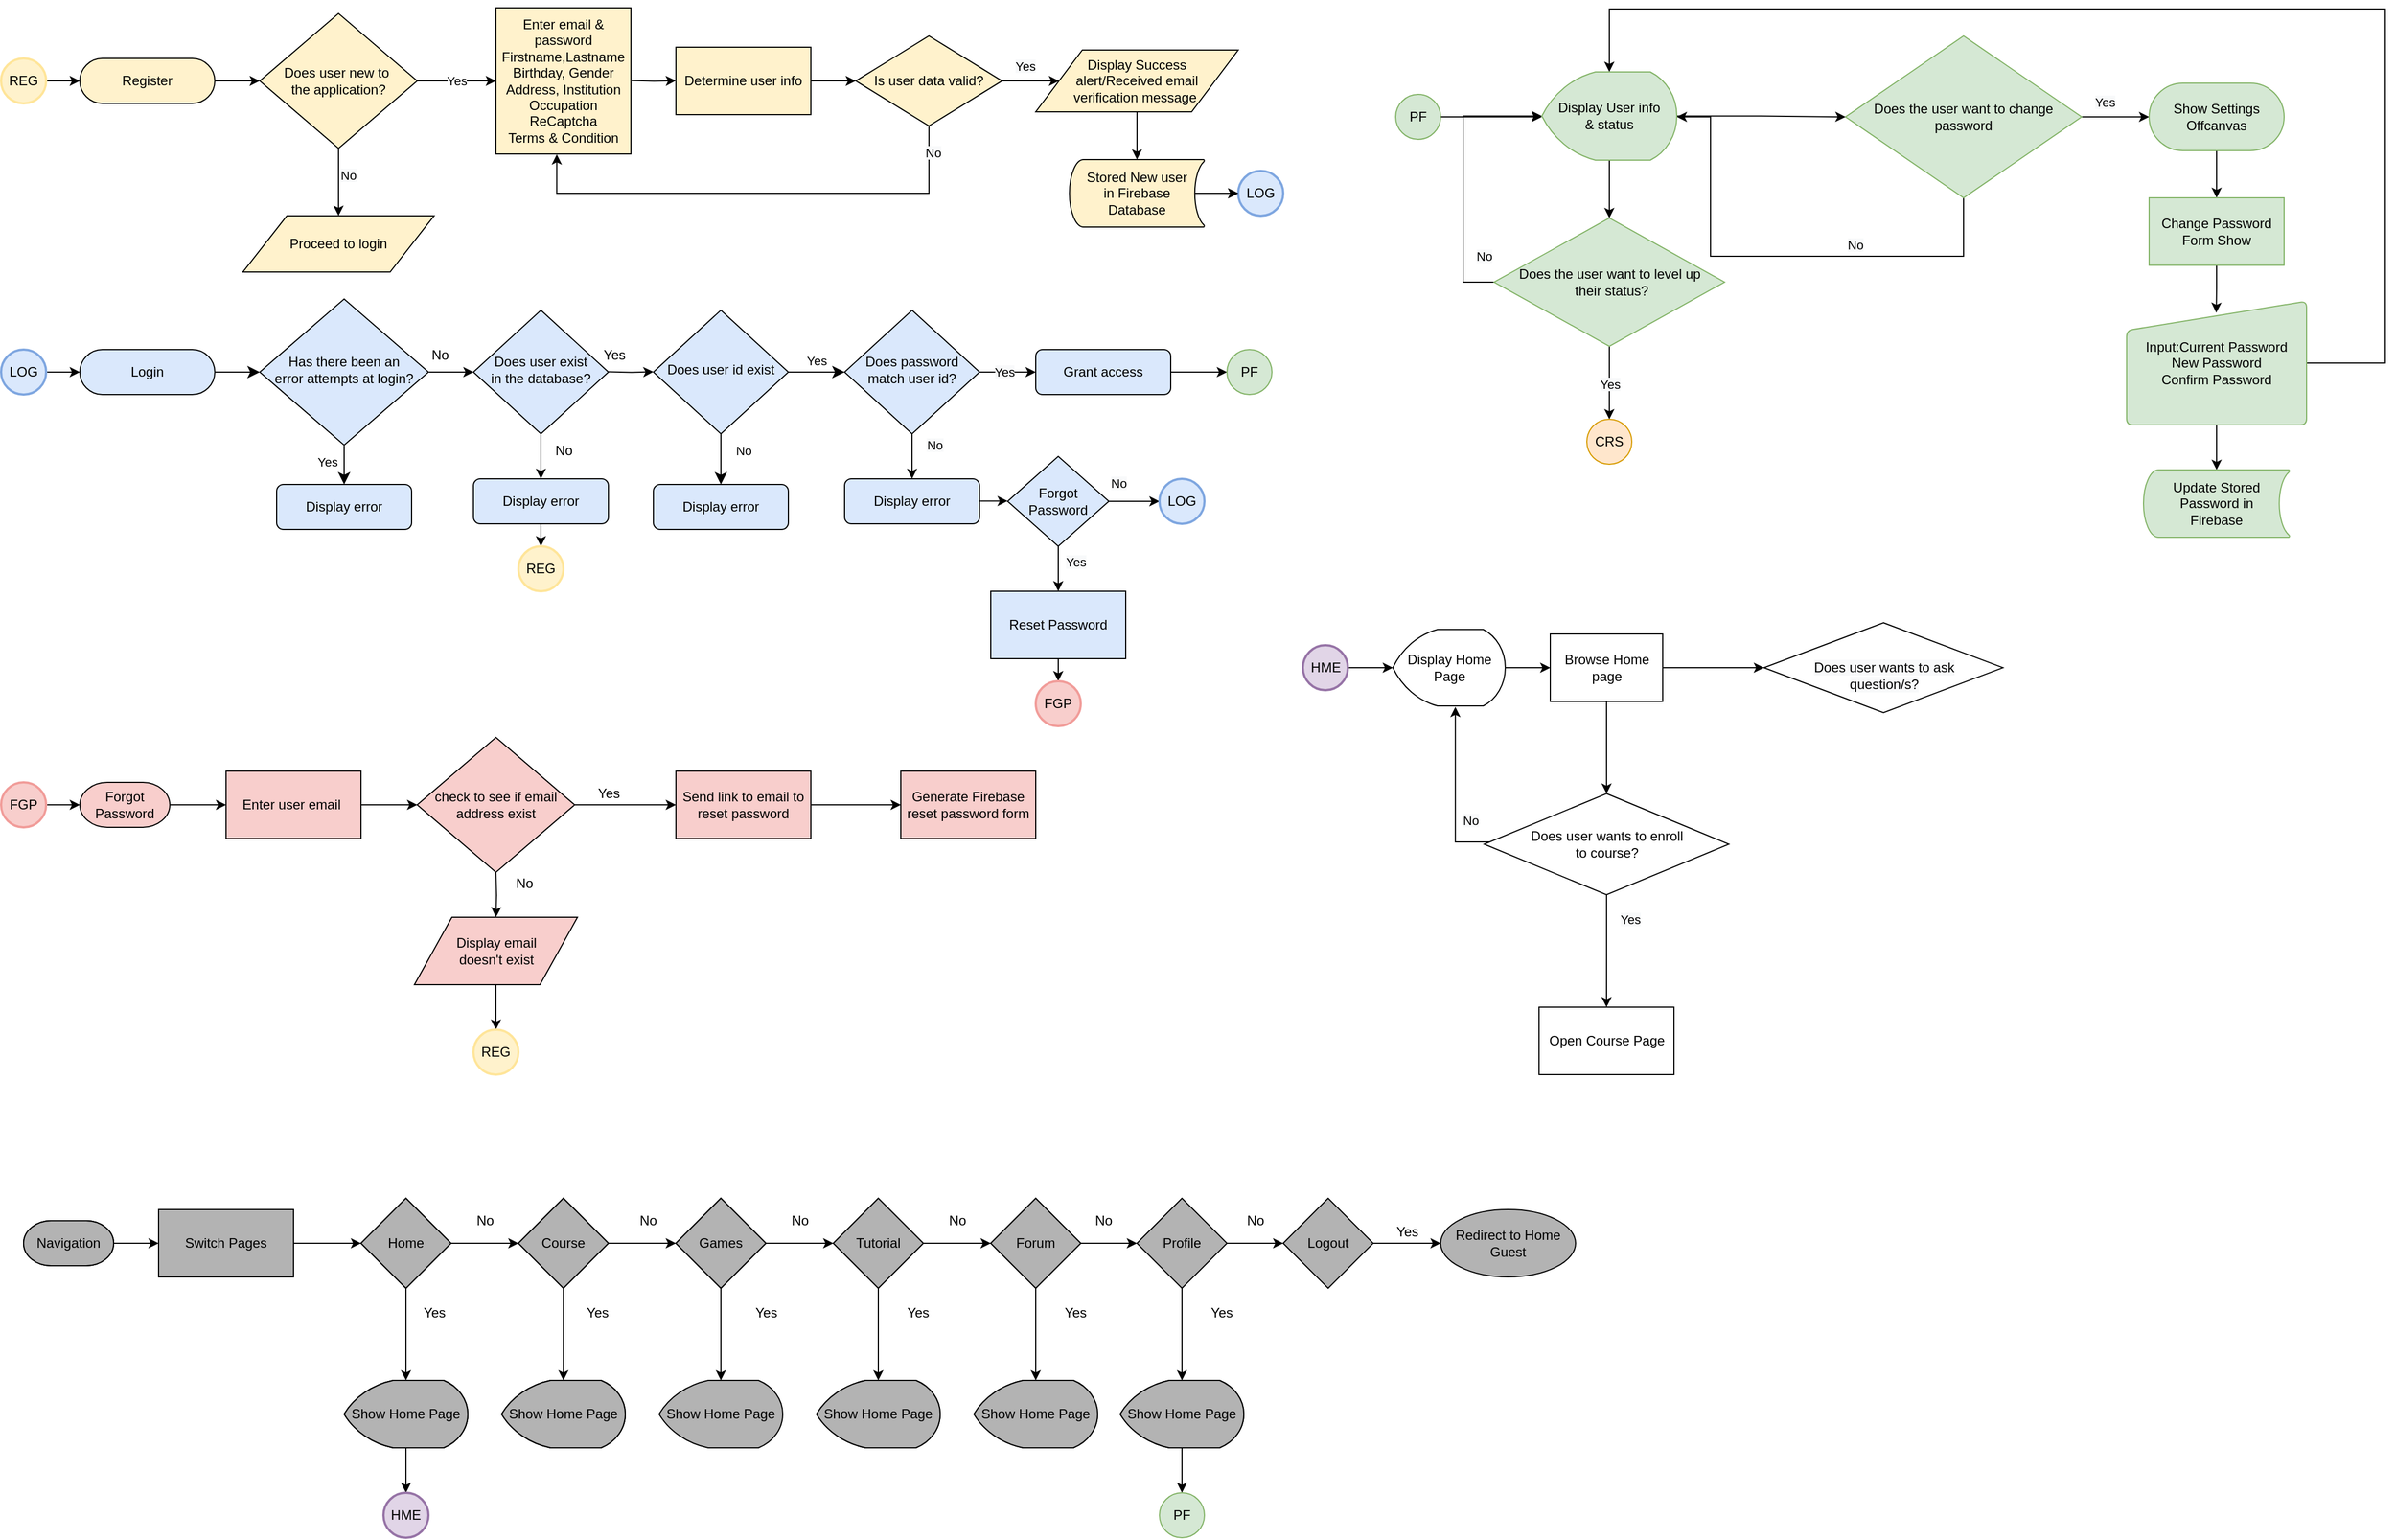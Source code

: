 <mxfile>
    <diagram id="zKTkslORkfVewyxvrEEt" name="Page-1">
        <mxGraphModel dx="2783" dy="1877" grid="1" gridSize="10" guides="1" tooltips="1" connect="1" arrows="1" fold="1" page="1" pageScale="1" pageWidth="850" pageHeight="1100" math="0" shadow="0">
            <root>
                <mxCell id="0"/>
                <mxCell id="1" parent="0"/>
                <mxCell id="2" value="" style="rounded=0;html=1;jettySize=auto;orthogonalLoop=1;fontSize=11;endArrow=classic;endFill=1;endSize=8;strokeWidth=1;shadow=0;labelBackgroundColor=none;edgeStyle=orthogonalEdgeStyle;strokeColor=#000000;" edge="1" parent="1" source="3" target="6">
                    <mxGeometry relative="1" as="geometry"/>
                </mxCell>
                <mxCell id="3" value="Login" style="rounded=1;whiteSpace=wrap;html=1;fontSize=12;glass=0;strokeWidth=1;shadow=0;arcSize=50;fillColor=#dae8fc;strokeColor=#FFFFFF;" vertex="1" parent="1">
                    <mxGeometry x="90" y="323" width="120" height="40" as="geometry"/>
                </mxCell>
                <mxCell id="4" value="Yes" style="edgeStyle=orthogonalEdgeStyle;rounded=0;html=1;jettySize=auto;orthogonalLoop=1;fontSize=11;endArrow=classic;endFill=1;endSize=8;strokeWidth=1;shadow=0;labelBackgroundColor=none;strokeColor=#000000;" edge="1" parent="1" source="6" target="7">
                    <mxGeometry x="0.111" y="-15" relative="1" as="geometry">
                        <mxPoint as="offset"/>
                    </mxGeometry>
                </mxCell>
                <mxCell id="5" style="edgeStyle=orthogonalEdgeStyle;rounded=0;orthogonalLoop=1;jettySize=auto;html=1;entryX=0;entryY=0.5;entryDx=0;entryDy=0;strokeColor=#000000;" edge="1" parent="1" source="6" target="46">
                    <mxGeometry relative="1" as="geometry"/>
                </mxCell>
                <mxCell id="6" value="Has there been an&lt;br&gt;error attempts at login?&lt;div id=&quot;SDCloudData&quot; style=&quot;display: none&quot;&gt;&lt;/div&gt;" style="rhombus;whiteSpace=wrap;html=1;shadow=0;fontFamily=Helvetica;fontSize=12;align=center;strokeWidth=1;spacing=6;spacingTop=-4;fillColor=#dae8fc;strokeColor=#FFFFFF;" vertex="1" parent="1">
                    <mxGeometry x="250" y="278" width="150" height="130" as="geometry"/>
                </mxCell>
                <mxCell id="7" value="Display error" style="rounded=1;whiteSpace=wrap;html=1;fontSize=12;glass=0;strokeWidth=1;shadow=0;fillColor=#dae8fc;strokeColor=#FFFFFF;" vertex="1" parent="1">
                    <mxGeometry x="265" y="443" width="120" height="40" as="geometry"/>
                </mxCell>
                <mxCell id="8" value="No" style="rounded=0;html=1;jettySize=auto;orthogonalLoop=1;fontSize=11;endArrow=classic;endFill=1;endSize=8;strokeWidth=1;shadow=0;labelBackgroundColor=none;edgeStyle=orthogonalEdgeStyle;strokeColor=#000000;" edge="1" parent="1" source="10" target="12">
                    <mxGeometry x="-0.333" y="20" relative="1" as="geometry">
                        <mxPoint as="offset"/>
                    </mxGeometry>
                </mxCell>
                <mxCell id="9" value="Yes" style="edgeStyle=orthogonalEdgeStyle;rounded=0;html=1;jettySize=auto;orthogonalLoop=1;fontSize=11;endArrow=classic;endFill=1;endSize=8;strokeWidth=1;shadow=0;labelBackgroundColor=none;entryX=0;entryY=0.5;entryDx=0;entryDy=0;strokeColor=#000000;" edge="1" parent="1" source="10" target="17">
                    <mxGeometry y="10" relative="1" as="geometry">
                        <mxPoint as="offset"/>
                        <mxPoint x="700" y="343" as="targetPoint"/>
                    </mxGeometry>
                </mxCell>
                <mxCell id="10" value="Does user id exist&lt;div id=&quot;SDCloudData&quot; style=&quot;display: none&quot;&gt;&lt;/div&gt;" style="rhombus;whiteSpace=wrap;html=1;shadow=0;fontFamily=Helvetica;fontSize=12;align=center;strokeWidth=1;spacing=6;spacingTop=-4;fillColor=#dae8fc;strokeColor=#000000;" vertex="1" parent="1">
                    <mxGeometry x="600" y="288" width="120" height="110" as="geometry"/>
                </mxCell>
                <mxCell id="11" style="edgeStyle=orthogonalEdgeStyle;rounded=0;orthogonalLoop=1;jettySize=auto;html=1;entryX=0.5;entryY=1;entryDx=0;entryDy=0;strokeColor=#FFFFFF;exitX=0.5;exitY=1;exitDx=0;exitDy=0;" edge="1" parent="1" source="12" target="3">
                    <mxGeometry relative="1" as="geometry">
                        <Array as="points">
                            <mxPoint x="660" y="558"/>
                            <mxPoint x="150" y="558"/>
                        </Array>
                    </mxGeometry>
                </mxCell>
                <mxCell id="12" value="Display error" style="rounded=1;whiteSpace=wrap;html=1;fontSize=12;glass=0;strokeWidth=1;shadow=0;fillColor=#dae8fc;strokeColor=#FFFFFF;" vertex="1" parent="1">
                    <mxGeometry x="600" y="443" width="120" height="40" as="geometry"/>
                </mxCell>
                <mxCell id="13" style="edgeStyle=orthogonalEdgeStyle;rounded=0;orthogonalLoop=1;jettySize=auto;html=1;entryX=0;entryY=0.5;entryDx=0;entryDy=0;strokeColor=#000000;" edge="1" parent="1" source="14" target="3">
                    <mxGeometry relative="1" as="geometry"/>
                </mxCell>
                <mxCell id="14" value="LOG" style="strokeWidth=2;html=1;shape=mxgraph.flowchart.start_2;whiteSpace=wrap;fillColor=#dae8fc;strokeColor=#FFFFFF;" vertex="1" parent="1">
                    <mxGeometry x="20" y="323" width="40" height="40" as="geometry"/>
                </mxCell>
                <mxCell id="15" value="" style="edgeStyle=orthogonalEdgeStyle;rounded=0;orthogonalLoop=1;jettySize=auto;html=1;entryX=0.5;entryY=0;entryDx=0;entryDy=0;strokeColor=#000000;" edge="1" parent="1" source="17" target="20">
                    <mxGeometry relative="1" as="geometry">
                        <mxPoint x="770" y="433" as="targetPoint"/>
                    </mxGeometry>
                </mxCell>
                <mxCell id="16" value="&#10;&#10;&lt;span style=&quot;color: rgb(0, 0, 0); font-family: helvetica; font-size: 11px; font-style: normal; font-weight: 400; letter-spacing: normal; text-align: center; text-indent: 0px; text-transform: none; word-spacing: 0px; background-color: rgb(248, 249, 250); display: inline; float: none;&quot;&gt;Yes&lt;/span&gt;&#10;&#10;" style="edgeStyle=orthogonalEdgeStyle;rounded=0;orthogonalLoop=1;jettySize=auto;html=1;entryX=0;entryY=0.5;entryDx=0;entryDy=0;strokeColor=#000000;" edge="1" parent="1" source="17" target="22">
                    <mxGeometry x="-0.143" relative="1" as="geometry">
                        <mxPoint as="offset"/>
                    </mxGeometry>
                </mxCell>
                <mxCell id="17" value="Does password match user id?&lt;div id=&quot;SDCloudData&quot; style=&quot;display: none&quot;&gt;&lt;/div&gt;&lt;div id=&quot;SDCloudData&quot; style=&quot;display: none&quot;&gt;&lt;/div&gt;" style="rhombus;whiteSpace=wrap;html=1;shadow=0;fontFamily=Helvetica;fontSize=12;align=center;strokeWidth=1;spacing=6;spacingTop=-4;fillColor=#dae8fc;strokeColor=#000000;" vertex="1" parent="1">
                    <mxGeometry x="770" y="288" width="120" height="110" as="geometry"/>
                </mxCell>
                <mxCell id="18" style="edgeStyle=orthogonalEdgeStyle;rounded=0;orthogonalLoop=1;jettySize=auto;html=1;exitX=0.5;exitY=1;exitDx=0;exitDy=0;entryX=0.5;entryY=1;entryDx=0;entryDy=0;strokeColor=#FFFFFF;" edge="1" parent="1" source="20" target="3">
                    <mxGeometry relative="1" as="geometry">
                        <Array as="points">
                            <mxPoint x="830" y="578"/>
                            <mxPoint x="150" y="578"/>
                        </Array>
                    </mxGeometry>
                </mxCell>
                <mxCell id="19" value="" style="edgeStyle=orthogonalEdgeStyle;rounded=0;orthogonalLoop=1;jettySize=auto;html=1;strokeColor=#FFFFFF;" edge="1" parent="1" source="20" target="55">
                    <mxGeometry relative="1" as="geometry"/>
                </mxCell>
                <mxCell id="20" value="Display error&lt;div id=&quot;SDCloudData&quot; style=&quot;display: none&quot;&gt;&lt;/div&gt;" style="rounded=1;whiteSpace=wrap;html=1;fontSize=12;glass=0;strokeWidth=1;shadow=0;fillColor=#dae8fc;strokeColor=#000000;" vertex="1" parent="1">
                    <mxGeometry x="770" y="438" width="120" height="40" as="geometry"/>
                </mxCell>
                <mxCell id="21" value="" style="edgeStyle=orthogonalEdgeStyle;rounded=0;orthogonalLoop=1;jettySize=auto;html=1;strokeColor=#000000;" edge="1" parent="1" source="22" target="84">
                    <mxGeometry relative="1" as="geometry"/>
                </mxCell>
                <mxCell id="22" value="Grant access&lt;div id=&quot;SDCloudData&quot; style=&quot;display: none&quot;&gt;&lt;/div&gt;&lt;div id=&quot;SDCloudData&quot; style=&quot;display: none&quot;&gt;&lt;/div&gt;" style="rounded=1;whiteSpace=wrap;html=1;fontSize=12;glass=0;strokeWidth=1;shadow=0;fillColor=#dae8fc;strokeColor=#000000;" vertex="1" parent="1">
                    <mxGeometry x="940" y="323" width="120" height="40" as="geometry"/>
                </mxCell>
                <mxCell id="23" value="&lt;span style=&quot;font-family: &amp;#34;helvetica&amp;#34; ; background-color: rgb(248 , 249 , 250)&quot;&gt;No&lt;/span&gt;" style="edgeStyle=orthogonalEdgeStyle;rounded=0;orthogonalLoop=1;jettySize=auto;html=1;entryX=0.5;entryY=0;entryDx=0;entryDy=0;exitX=0.5;exitY=0;exitDx=0;exitDy=0;strokeColor=#FFFFFF;" edge="1" parent="1">
                    <mxGeometry y="87" relative="1" as="geometry">
                        <mxPoint x="770" y="443" as="sourcePoint"/>
                        <mxPoint x="770" y="443" as="targetPoint"/>
                        <mxPoint x="80" y="-35" as="offset"/>
                    </mxGeometry>
                </mxCell>
                <mxCell id="24" style="edgeStyle=orthogonalEdgeStyle;rounded=0;orthogonalLoop=1;jettySize=auto;html=1;entryX=0;entryY=0.5;entryDx=0;entryDy=0;strokeColor=#000000;" edge="1" parent="1" source="25" target="27">
                    <mxGeometry relative="1" as="geometry"/>
                </mxCell>
                <mxCell id="25" value="REG" style="strokeWidth=2;html=1;shape=mxgraph.flowchart.start_2;whiteSpace=wrap;fillColor=#fff2cc;strokeColor=#FFE599;" vertex="1" parent="1">
                    <mxGeometry x="20" y="64" width="40" height="40" as="geometry"/>
                </mxCell>
                <mxCell id="26" value="" style="edgeStyle=orthogonalEdgeStyle;rounded=0;orthogonalLoop=1;jettySize=auto;html=1;strokeColor=#000000;" edge="1" parent="1" source="27" target="30">
                    <mxGeometry relative="1" as="geometry"/>
                </mxCell>
                <mxCell id="27" value="Register" style="rounded=1;whiteSpace=wrap;html=1;fontSize=12;glass=0;strokeWidth=1;shadow=0;arcSize=50;fillColor=#fff2cc;strokeColor=#000000;" vertex="1" parent="1">
                    <mxGeometry x="90" y="64" width="120" height="40" as="geometry"/>
                </mxCell>
                <mxCell id="28" style="edgeStyle=orthogonalEdgeStyle;rounded=0;orthogonalLoop=1;jettySize=auto;html=1;exitX=0.5;exitY=1;exitDx=0;exitDy=0;strokeColor=#000000;" edge="1" parent="1" source="30" target="31">
                    <mxGeometry relative="1" as="geometry">
                        <Array as="points">
                            <mxPoint x="320" y="174"/>
                            <mxPoint x="320" y="174"/>
                        </Array>
                    </mxGeometry>
                </mxCell>
                <mxCell id="29" value="Yes" style="edgeStyle=orthogonalEdgeStyle;rounded=0;orthogonalLoop=1;jettySize=auto;html=1;strokeColor=#000000;" edge="1" parent="1" source="30" target="34">
                    <mxGeometry relative="1" as="geometry"/>
                </mxCell>
                <mxCell id="30" value="Does user new to&amp;nbsp;&lt;br&gt;the application?" style="rhombus;whiteSpace=wrap;html=1;rounded=1;shadow=0;strokeWidth=1;glass=0;arcSize=0;fillColor=#fff2cc;strokeColor=#000000;" vertex="1" parent="1">
                    <mxGeometry x="250" y="24" width="140" height="120" as="geometry"/>
                </mxCell>
                <mxCell id="31" value="Proceed to login" style="shape=parallelogram;html=1;strokeWidth=1;perimeter=parallelogramPerimeter;whiteSpace=wrap;rounded=1;arcSize=0;size=0.23;fillColor=#fff2cc;strokeColor=#000000;" vertex="1" parent="1">
                    <mxGeometry x="235" y="204" width="170" height="50" as="geometry"/>
                </mxCell>
                <mxCell id="32" value="&lt;span style=&quot;color: rgb(0, 0, 0); font-family: helvetica; font-size: 11px; font-style: normal; font-weight: 400; letter-spacing: normal; text-align: center; text-indent: 0px; text-transform: none; word-spacing: 0px; background-color: rgb(248, 249, 250); display: inline; float: none;&quot;&gt;No&lt;/span&gt;" style="text;whiteSpace=wrap;html=1;strokeColor=none;" vertex="1" parent="1">
                    <mxGeometry x="320" y="154" width="40" height="30" as="geometry"/>
                </mxCell>
                <mxCell id="33" value="" style="edgeStyle=orthogonalEdgeStyle;rounded=0;orthogonalLoop=1;jettySize=auto;html=1;strokeColor=#FFFFFF;" edge="1" parent="1" source="34" target="36">
                    <mxGeometry relative="1" as="geometry"/>
                </mxCell>
                <mxCell id="34" value="Enter email &amp;amp; password&lt;br&gt;Firstname,Lastname&lt;br&gt;Birthday, Gender&lt;br&gt;Address, Institution&lt;br&gt;Occupation&lt;br&gt;ReCaptcha&lt;br&gt;Terms &amp;amp; Condition" style="whiteSpace=wrap;html=1;rounded=1;shadow=0;strokeWidth=1;glass=0;arcSize=0;fillColor=#fff2cc;strokeColor=#000000;" vertex="1" parent="1">
                    <mxGeometry x="460" y="19" width="120" height="130" as="geometry"/>
                </mxCell>
                <mxCell id="35" value="" style="edgeStyle=orthogonalEdgeStyle;rounded=0;orthogonalLoop=1;jettySize=auto;html=1;strokeColor=#000000;" edge="1" parent="1" source="36" target="39">
                    <mxGeometry relative="1" as="geometry"/>
                </mxCell>
                <mxCell id="36" value="Determine user info" style="whiteSpace=wrap;html=1;rounded=1;shadow=0;strokeWidth=1;glass=0;arcSize=0;fillColor=#fff2cc;strokeColor=#000000;" vertex="1" parent="1">
                    <mxGeometry x="620" y="54" width="120" height="60" as="geometry"/>
                </mxCell>
                <mxCell id="37" style="edgeStyle=orthogonalEdgeStyle;rounded=0;orthogonalLoop=1;jettySize=auto;html=1;exitX=1;exitY=0.5;exitDx=0;exitDy=0;entryX=0;entryY=0.5;entryDx=0;entryDy=0;strokeColor=#000000;" edge="1" parent="1" source="39" target="41">
                    <mxGeometry relative="1" as="geometry"/>
                </mxCell>
                <mxCell id="38" style="edgeStyle=orthogonalEdgeStyle;rounded=0;orthogonalLoop=1;jettySize=auto;html=1;entryX=0.451;entryY=1.003;entryDx=0;entryDy=0;entryPerimeter=0;strokeColor=#000000;" edge="1" parent="1" source="39" target="34">
                    <mxGeometry relative="1" as="geometry">
                        <Array as="points">
                            <mxPoint x="845" y="184"/>
                            <mxPoint x="514" y="184"/>
                        </Array>
                    </mxGeometry>
                </mxCell>
                <mxCell id="39" value="Is user data valid?" style="rhombus;whiteSpace=wrap;html=1;rounded=1;shadow=0;strokeWidth=1;glass=0;arcSize=0;fillColor=#fff2cc;strokeColor=#000000;" vertex="1" parent="1">
                    <mxGeometry x="780" y="44" width="130" height="80" as="geometry"/>
                </mxCell>
                <mxCell id="40" style="edgeStyle=orthogonalEdgeStyle;rounded=0;orthogonalLoop=1;jettySize=auto;html=1;entryX=0.5;entryY=0;entryDx=0;entryDy=0;entryPerimeter=0;endArrow=classic;endFill=1;strokeColor=#000000;" edge="1" parent="1" source="41" target="121">
                    <mxGeometry relative="1" as="geometry"/>
                </mxCell>
                <mxCell id="41" value="Display Success&lt;br&gt;alert/Received email&lt;br&gt;verification message&amp;nbsp;" style="shape=parallelogram;html=1;strokeWidth=1;perimeter=parallelogramPerimeter;whiteSpace=wrap;rounded=1;arcSize=0;size=0.23;fillColor=#fff2cc;strokeColor=#000000;" vertex="1" parent="1">
                    <mxGeometry x="940" y="56.5" width="180" height="55" as="geometry"/>
                </mxCell>
                <mxCell id="42" value="&lt;span style=&quot;color: rgb(0 , 0 , 0) ; font-family: &amp;#34;helvetica&amp;#34; ; font-size: 11px ; font-style: normal ; font-weight: 400 ; letter-spacing: normal ; text-align: center ; text-indent: 0px ; text-transform: none ; word-spacing: 0px ; background-color: rgb(248 , 249 , 250) ; display: inline ; float: none&quot;&gt;Yes&lt;/span&gt;" style="text;whiteSpace=wrap;html=1;strokeColor=none;" vertex="1" parent="1">
                    <mxGeometry x="920" y="56.5" width="40" height="30" as="geometry"/>
                </mxCell>
                <mxCell id="43" value="&lt;span style=&quot;color: rgb(0, 0, 0); font-family: helvetica; font-size: 11px; font-style: normal; font-weight: 400; letter-spacing: normal; text-align: center; text-indent: 0px; text-transform: none; word-spacing: 0px; background-color: rgb(248, 249, 250); display: inline; float: none;&quot;&gt;No&lt;/span&gt;" style="text;whiteSpace=wrap;html=1;strokeColor=none;" vertex="1" parent="1">
                    <mxGeometry x="840" y="134" width="40" height="30" as="geometry"/>
                </mxCell>
                <mxCell id="44" style="edgeStyle=orthogonalEdgeStyle;rounded=0;orthogonalLoop=1;jettySize=auto;html=1;entryX=0;entryY=0.5;entryDx=0;entryDy=0;strokeColor=#FFFFFF;" edge="1" parent="1" source="46" target="10">
                    <mxGeometry relative="1" as="geometry"/>
                </mxCell>
                <mxCell id="45" style="edgeStyle=orthogonalEdgeStyle;rounded=0;orthogonalLoop=1;jettySize=auto;html=1;exitX=0.5;exitY=1;exitDx=0;exitDy=0;entryX=0.5;entryY=0;entryDx=0;entryDy=0;strokeColor=#000000;" edge="1" parent="1" source="46" target="50">
                    <mxGeometry relative="1" as="geometry"/>
                </mxCell>
                <mxCell id="46" value="Does user exist&lt;br&gt;in the database?&lt;br&gt;&lt;div id=&quot;SDCloudData&quot; style=&quot;display: none&quot;&gt;&lt;/div&gt;" style="rhombus;whiteSpace=wrap;html=1;shadow=0;fontFamily=Helvetica;fontSize=12;align=center;strokeWidth=1;spacing=6;spacingTop=-4;fillColor=#dae8fc;strokeColor=#FFFFFF;" vertex="1" parent="1">
                    <mxGeometry x="440" y="288" width="120" height="110" as="geometry"/>
                </mxCell>
                <mxCell id="47" value="No" style="text;html=1;align=center;verticalAlign=middle;resizable=0;points=[];autosize=1;strokeColor=#FFFFFF;fillColor=none;" vertex="1" parent="1">
                    <mxGeometry x="395" y="318" width="30" height="20" as="geometry"/>
                </mxCell>
                <mxCell id="48" value="Yes" style="text;html=1;align=center;verticalAlign=middle;resizable=0;points=[];autosize=1;strokeColor=none;fillColor=none;" vertex="1" parent="1">
                    <mxGeometry x="545" y="318" width="40" height="20" as="geometry"/>
                </mxCell>
                <mxCell id="49" style="edgeStyle=orthogonalEdgeStyle;rounded=0;orthogonalLoop=1;jettySize=auto;html=1;exitX=0.5;exitY=1;exitDx=0;exitDy=0;entryX=0.5;entryY=0;entryDx=0;entryDy=0;entryPerimeter=0;strokeColor=#000000;" edge="1" parent="1" source="50" target="52">
                    <mxGeometry relative="1" as="geometry"/>
                </mxCell>
                <mxCell id="50" value="Display error" style="rounded=1;whiteSpace=wrap;html=1;fontSize=12;glass=0;strokeWidth=1;shadow=0;fillColor=#dae8fc;strokeColor=#FFFFFF;" vertex="1" parent="1">
                    <mxGeometry x="440" y="438" width="120" height="40" as="geometry"/>
                </mxCell>
                <mxCell id="51" value="No" style="text;html=1;align=center;verticalAlign=middle;resizable=0;points=[];autosize=1;strokeColor=none;fillColor=none;" vertex="1" parent="1">
                    <mxGeometry x="505" y="403" width="30" height="20" as="geometry"/>
                </mxCell>
                <mxCell id="52" value="REG" style="strokeWidth=2;html=1;shape=mxgraph.flowchart.start_2;whiteSpace=wrap;fillColor=#fff2cc;strokeColor=#FFFFFF;" vertex="1" parent="1">
                    <mxGeometry x="480" y="498" width="40" height="40" as="geometry"/>
                </mxCell>
                <mxCell id="53" value="" style="edgeStyle=orthogonalEdgeStyle;rounded=0;orthogonalLoop=1;jettySize=auto;html=1;strokeColor=#000000;" edge="1" parent="1" source="55" target="57">
                    <mxGeometry relative="1" as="geometry"/>
                </mxCell>
                <mxCell id="54" style="edgeStyle=orthogonalEdgeStyle;rounded=0;orthogonalLoop=1;jettySize=auto;html=1;exitX=1;exitY=0.5;exitDx=0;exitDy=0;entryX=0;entryY=0.5;entryDx=0;entryDy=0;entryPerimeter=0;strokeColor=#000000;" edge="1" parent="1" source="55" target="60">
                    <mxGeometry relative="1" as="geometry"/>
                </mxCell>
                <mxCell id="55" value="Forgot Password" style="rhombus;whiteSpace=wrap;html=1;rounded=1;shadow=0;strokeWidth=1;glass=0;arcSize=0;fillColor=#dae8fc;strokeColor=#000000;" vertex="1" parent="1">
                    <mxGeometry x="915" y="418" width="90" height="80" as="geometry"/>
                </mxCell>
                <mxCell id="56" style="edgeStyle=orthogonalEdgeStyle;rounded=0;orthogonalLoop=1;jettySize=auto;html=1;exitX=0.5;exitY=1;exitDx=0;exitDy=0;entryX=0.5;entryY=0;entryDx=0;entryDy=0;entryPerimeter=0;strokeColor=#000000;" edge="1" parent="1" source="57" target="62">
                    <mxGeometry relative="1" as="geometry"/>
                </mxCell>
                <mxCell id="57" value="Reset Password" style="whiteSpace=wrap;html=1;rounded=1;shadow=0;strokeWidth=1;glass=0;arcSize=0;fillColor=#dae8fc;strokeColor=#000000;" vertex="1" parent="1">
                    <mxGeometry x="900" y="538" width="120" height="60" as="geometry"/>
                </mxCell>
                <mxCell id="58" value="&lt;span style=&quot;color: rgb(0 , 0 , 0) ; font-family: &amp;#34;helvetica&amp;#34; ; font-size: 11px ; font-style: normal ; font-weight: 400 ; letter-spacing: normal ; text-align: center ; text-indent: 0px ; text-transform: none ; word-spacing: 0px ; background-color: rgb(248 , 249 , 250) ; display: inline ; float: none&quot;&gt;Yes&lt;/span&gt;" style="text;whiteSpace=wrap;html=1;strokeColor=#FFFFFF;" vertex="1" parent="1">
                    <mxGeometry x="965" y="498" width="40" height="30" as="geometry"/>
                </mxCell>
                <mxCell id="59" value="LOG" style="strokeWidth=2;html=1;shape=mxgraph.flowchart.start_2;whiteSpace=wrap;fillColor=#dae8fc;strokeColor=#7EA6E0;" vertex="1" parent="1">
                    <mxGeometry x="1120" y="164" width="40" height="40" as="geometry"/>
                </mxCell>
                <mxCell id="60" value="LOG" style="strokeWidth=2;html=1;shape=mxgraph.flowchart.start_2;whiteSpace=wrap;fillColor=#dae8fc;strokeColor=#7EA6E0;" vertex="1" parent="1">
                    <mxGeometry x="1050" y="438" width="40" height="40" as="geometry"/>
                </mxCell>
                <mxCell id="61" value="&lt;span style=&quot;color: rgb(0 , 0 , 0) ; font-family: &amp;#34;helvetica&amp;#34; ; font-size: 11px ; font-style: normal ; font-weight: 400 ; letter-spacing: normal ; text-align: center ; text-indent: 0px ; text-transform: none ; word-spacing: 0px ; background-color: rgb(248 , 249 , 250) ; display: inline ; float: none&quot;&gt;No&lt;/span&gt;" style="text;whiteSpace=wrap;html=1;strokeColor=#FFFFFF;" vertex="1" parent="1">
                    <mxGeometry x="1005" y="428" width="40" height="20" as="geometry"/>
                </mxCell>
                <mxCell id="62" value="FGP" style="strokeWidth=2;html=1;shape=mxgraph.flowchart.start_2;whiteSpace=wrap;fillColor=#f8cecc;strokeColor=#F19C99;" vertex="1" parent="1">
                    <mxGeometry x="940" y="618" width="40" height="40" as="geometry"/>
                </mxCell>
                <mxCell id="63" style="edgeStyle=orthogonalEdgeStyle;rounded=0;orthogonalLoop=1;jettySize=auto;html=1;strokeColor=#000000;" edge="1" parent="1" source="64" target="66">
                    <mxGeometry relative="1" as="geometry"/>
                </mxCell>
                <mxCell id="64" value="FGP" style="strokeWidth=2;html=1;shape=mxgraph.flowchart.start_2;whiteSpace=wrap;fillColor=#f8cecc;strokeColor=#FFFFFF;" vertex="1" parent="1">
                    <mxGeometry x="20" y="708" width="40" height="40" as="geometry"/>
                </mxCell>
                <mxCell id="65" value="" style="edgeStyle=orthogonalEdgeStyle;rounded=0;orthogonalLoop=1;jettySize=auto;html=1;strokeColor=#000000;fillColor=#f8cecc;" edge="1" parent="1" source="66" target="68">
                    <mxGeometry relative="1" as="geometry"/>
                </mxCell>
                <mxCell id="66" value="Forgot Password" style="strokeWidth=1;html=1;shape=mxgraph.flowchart.terminator;whiteSpace=wrap;fillColor=#f8cecc;strokeColor=#FFFFFF;" vertex="1" parent="1">
                    <mxGeometry x="90" y="708" width="80" height="40" as="geometry"/>
                </mxCell>
                <mxCell id="67" value="" style="edgeStyle=orthogonalEdgeStyle;rounded=0;orthogonalLoop=1;jettySize=auto;html=1;strokeColor=#000000;entryX=0;entryY=0.5;entryDx=0;entryDy=0;fillColor=#f8cecc;" edge="1" parent="1" source="68" target="71">
                    <mxGeometry relative="1" as="geometry">
                        <mxPoint x="420" y="728" as="targetPoint"/>
                    </mxGeometry>
                </mxCell>
                <mxCell id="68" value="Enter user email&amp;nbsp;" style="whiteSpace=wrap;html=1;strokeWidth=1;fillColor=#f8cecc;strokeColor=#FFFFFF;" vertex="1" parent="1">
                    <mxGeometry x="220" y="698" width="120" height="60" as="geometry"/>
                </mxCell>
                <mxCell id="69" value="" style="edgeStyle=orthogonalEdgeStyle;rounded=0;orthogonalLoop=1;jettySize=auto;html=1;strokeColor=#000000;entryX=0;entryY=0.5;entryDx=0;entryDy=0;fillColor=#f8cecc;" edge="1" parent="1" source="71" target="73">
                    <mxGeometry relative="1" as="geometry"/>
                </mxCell>
                <mxCell id="70" style="edgeStyle=orthogonalEdgeStyle;rounded=0;orthogonalLoop=1;jettySize=auto;html=1;strokeColor=#FFFFFF;fillColor=#f8cecc;" edge="1" parent="1" source="71" target="77">
                    <mxGeometry relative="1" as="geometry"/>
                </mxCell>
                <mxCell id="71" value="&lt;span&gt;check to see if email address exist&lt;/span&gt;" style="rhombus;whiteSpace=wrap;html=1;strokeWidth=1;fillColor=#f8cecc;strokeColor=#000000;" vertex="1" parent="1">
                    <mxGeometry x="390" y="668" width="140" height="120" as="geometry"/>
                </mxCell>
                <mxCell id="72" value="" style="edgeStyle=orthogonalEdgeStyle;rounded=0;orthogonalLoop=1;jettySize=auto;html=1;strokeColor=#000000;fillColor=#f8cecc;" edge="1" parent="1" source="73" target="74">
                    <mxGeometry relative="1" as="geometry"/>
                </mxCell>
                <mxCell id="73" value="Send link to email to reset password" style="whiteSpace=wrap;html=1;strokeWidth=1;fillColor=#f8cecc;strokeColor=#000000;" vertex="1" parent="1">
                    <mxGeometry x="620" y="698" width="120" height="60" as="geometry"/>
                </mxCell>
                <mxCell id="74" value="Generate Firebase reset password form" style="whiteSpace=wrap;html=1;strokeWidth=1;fillColor=#f8cecc;strokeColor=#000000;" vertex="1" parent="1">
                    <mxGeometry x="820" y="698" width="120" height="60" as="geometry"/>
                </mxCell>
                <mxCell id="75" value="Yes" style="text;html=1;align=center;verticalAlign=middle;resizable=0;points=[];autosize=1;strokeColor=none;fillColor=none;" vertex="1" parent="1">
                    <mxGeometry x="540" y="708" width="40" height="20" as="geometry"/>
                </mxCell>
                <mxCell id="76" style="edgeStyle=orthogonalEdgeStyle;rounded=0;orthogonalLoop=1;jettySize=auto;html=1;entryX=0.5;entryY=0;entryDx=0;entryDy=0;entryPerimeter=0;strokeColor=#000000;" edge="1" parent="1" source="77" target="81">
                    <mxGeometry relative="1" as="geometry"/>
                </mxCell>
                <mxCell id="77" value="Display email &lt;br&gt;doesn't exist" style="shape=parallelogram;html=1;strokeWidth=1;perimeter=parallelogramPerimeter;whiteSpace=wrap;rounded=1;arcSize=0;size=0.23;fillColor=#f8cecc;strokeColor=#FFFFFF;" vertex="1" parent="1">
                    <mxGeometry x="387.5" y="828" width="145" height="60" as="geometry"/>
                </mxCell>
                <mxCell id="78" value="No" style="text;html=1;align=center;verticalAlign=middle;resizable=0;points=[];autosize=1;strokeColor=#FFFFFF;fillColor=none;" vertex="1" parent="1">
                    <mxGeometry x="470" y="788" width="30" height="20" as="geometry"/>
                </mxCell>
                <mxCell id="79" style="edgeStyle=orthogonalEdgeStyle;rounded=0;orthogonalLoop=1;jettySize=auto;html=1;entryX=0;entryY=0.5;entryDx=0;entryDy=0;strokeColor=#000000;" edge="1" parent="1">
                    <mxGeometry relative="1" as="geometry">
                        <mxPoint x="560" y="342.76" as="sourcePoint"/>
                        <mxPoint x="600" y="342.76" as="targetPoint"/>
                    </mxGeometry>
                </mxCell>
                <mxCell id="80" value="" style="edgeStyle=orthogonalEdgeStyle;rounded=0;orthogonalLoop=1;jettySize=auto;html=1;strokeColor=#000000;" edge="1" parent="1">
                    <mxGeometry relative="1" as="geometry">
                        <mxPoint x="890" y="457.72" as="sourcePoint"/>
                        <mxPoint x="915" y="457.72" as="targetPoint"/>
                    </mxGeometry>
                </mxCell>
                <mxCell id="81" value="REG" style="strokeWidth=2;html=1;shape=mxgraph.flowchart.start_2;whiteSpace=wrap;fillColor=#fff2cc;strokeColor=#FFE599;" vertex="1" parent="1">
                    <mxGeometry x="440" y="928" width="40" height="40" as="geometry"/>
                </mxCell>
                <mxCell id="82" value="" style="edgeStyle=orthogonalEdgeStyle;rounded=0;orthogonalLoop=1;jettySize=auto;html=1;strokeColor=#FFFFFF;" edge="1" parent="1">
                    <mxGeometry relative="1" as="geometry">
                        <mxPoint x="580" y="83.8" as="sourcePoint"/>
                        <mxPoint x="620" y="83.8" as="targetPoint"/>
                    </mxGeometry>
                </mxCell>
                <mxCell id="83" value="" style="edgeStyle=orthogonalEdgeStyle;rounded=0;orthogonalLoop=1;jettySize=auto;html=1;strokeColor=#000000;" edge="1" parent="1">
                    <mxGeometry relative="1" as="geometry">
                        <mxPoint x="580" y="83.8" as="sourcePoint"/>
                        <mxPoint x="620" y="83.8" as="targetPoint"/>
                    </mxGeometry>
                </mxCell>
                <mxCell id="84" value="PF" style="ellipse;whiteSpace=wrap;html=1;rounded=1;shadow=0;strokeColor=#82b366;strokeWidth=1;fillColor=#d5e8d4;glass=0;" vertex="1" parent="1">
                    <mxGeometry x="1110" y="323" width="40" height="40" as="geometry"/>
                </mxCell>
                <mxCell id="85" style="edgeStyle=orthogonalEdgeStyle;rounded=0;orthogonalLoop=1;jettySize=auto;html=1;strokeColor=#000000;fillColor=#f8cecc;" edge="1" parent="1">
                    <mxGeometry relative="1" as="geometry">
                        <mxPoint x="460" y="788" as="sourcePoint"/>
                        <mxPoint x="460" y="828" as="targetPoint"/>
                    </mxGeometry>
                </mxCell>
                <mxCell id="86" value="LOG" style="strokeWidth=2;html=1;shape=mxgraph.flowchart.start_2;whiteSpace=wrap;fillColor=#dae8fc;strokeColor=#7EA6E0;" vertex="1" parent="1">
                    <mxGeometry x="20" y="323" width="40" height="40" as="geometry"/>
                </mxCell>
                <mxCell id="87" value="Login" style="rounded=1;whiteSpace=wrap;html=1;fontSize=12;glass=0;strokeWidth=1;shadow=0;arcSize=50;fillColor=#dae8fc;strokeColor=#000000;" vertex="1" parent="1">
                    <mxGeometry x="90" y="323" width="120" height="40" as="geometry"/>
                </mxCell>
                <mxCell id="88" value="Has there been an&lt;br&gt;error attempts at login?&lt;div id=&quot;SDCloudData&quot; style=&quot;display: none&quot;&gt;&lt;/div&gt;" style="rhombus;whiteSpace=wrap;html=1;shadow=0;fontFamily=Helvetica;fontSize=12;align=center;strokeWidth=1;spacing=6;spacingTop=-4;fillColor=#dae8fc;strokeColor=#000000;" vertex="1" parent="1">
                    <mxGeometry x="250" y="278" width="150" height="130" as="geometry"/>
                </mxCell>
                <mxCell id="89" value="Display error" style="rounded=1;whiteSpace=wrap;html=1;fontSize=12;glass=0;strokeWidth=1;shadow=0;fillColor=#dae8fc;strokeColor=#000000;" vertex="1" parent="1">
                    <mxGeometry x="265" y="443" width="120" height="40" as="geometry"/>
                </mxCell>
                <mxCell id="90" value="Does user exist&lt;br&gt;in the database?&lt;br&gt;&lt;div id=&quot;SDCloudData&quot; style=&quot;display: none&quot;&gt;&lt;/div&gt;" style="rhombus;whiteSpace=wrap;html=1;shadow=0;fontFamily=Helvetica;fontSize=12;align=center;strokeWidth=1;spacing=6;spacingTop=-4;fillColor=#dae8fc;strokeColor=#000000;" vertex="1" parent="1">
                    <mxGeometry x="440" y="288" width="120" height="110" as="geometry"/>
                </mxCell>
                <mxCell id="91" value="Display error" style="rounded=1;whiteSpace=wrap;html=1;fontSize=12;glass=0;strokeWidth=1;shadow=0;fillColor=#dae8fc;strokeColor=#000000;" vertex="1" parent="1">
                    <mxGeometry x="440" y="438" width="120" height="40" as="geometry"/>
                </mxCell>
                <mxCell id="92" value="REG" style="strokeWidth=2;html=1;shape=mxgraph.flowchart.start_2;whiteSpace=wrap;fillColor=#fff2cc;strokeColor=#FFE599;" vertex="1" parent="1">
                    <mxGeometry x="480" y="498" width="40" height="40" as="geometry"/>
                </mxCell>
                <mxCell id="93" value="Display error" style="rounded=1;whiteSpace=wrap;html=1;fontSize=12;glass=0;strokeWidth=1;shadow=0;fillColor=#dae8fc;strokeColor=#000000;" vertex="1" parent="1">
                    <mxGeometry x="600" y="443" width="120" height="40" as="geometry"/>
                </mxCell>
                <mxCell id="94" value="FGP" style="strokeWidth=2;html=1;shape=mxgraph.flowchart.start_2;whiteSpace=wrap;fillColor=#f8cecc;strokeColor=#F19C99;" vertex="1" parent="1">
                    <mxGeometry x="20" y="708" width="40" height="40" as="geometry"/>
                </mxCell>
                <mxCell id="95" value="Forgot Password" style="strokeWidth=1;html=1;shape=mxgraph.flowchart.terminator;whiteSpace=wrap;fillColor=#f8cecc;strokeColor=#000000;" vertex="1" parent="1">
                    <mxGeometry x="90" y="708" width="80" height="40" as="geometry"/>
                </mxCell>
                <mxCell id="96" value="Enter user email&amp;nbsp;" style="whiteSpace=wrap;html=1;strokeWidth=1;fillColor=#f8cecc;strokeColor=#000000;" vertex="1" parent="1">
                    <mxGeometry x="220" y="698" width="120" height="60" as="geometry"/>
                </mxCell>
                <mxCell id="97" value="Display email &lt;br&gt;doesn't exist" style="shape=parallelogram;html=1;strokeWidth=1;perimeter=parallelogramPerimeter;whiteSpace=wrap;rounded=1;arcSize=0;size=0.23;fillColor=#f8cecc;strokeColor=#000000;" vertex="1" parent="1">
                    <mxGeometry x="387.5" y="828" width="145" height="60" as="geometry"/>
                </mxCell>
                <mxCell id="98" style="edgeStyle=orthogonalEdgeStyle;rounded=0;orthogonalLoop=1;jettySize=auto;html=1;exitX=1;exitY=0.5;exitDx=0;exitDy=0;endArrow=classic;endFill=1;strokeColor=#000000;" edge="1" parent="1" source="99">
                    <mxGeometry relative="1" as="geometry">
                        <mxPoint x="1390" y="116" as="targetPoint"/>
                    </mxGeometry>
                </mxCell>
                <mxCell id="99" value="PF" style="ellipse;whiteSpace=wrap;html=1;rounded=1;shadow=0;strokeColor=#82b366;strokeWidth=1;fillColor=#d5e8d4;glass=0;" vertex="1" parent="1">
                    <mxGeometry x="1260" y="96" width="40" height="40" as="geometry"/>
                </mxCell>
                <mxCell id="100" style="edgeStyle=orthogonalEdgeStyle;rounded=0;orthogonalLoop=1;jettySize=auto;html=1;endArrow=classic;endFill=1;strokeColor=#000000;entryX=0;entryY=0.5;entryDx=0;entryDy=0;entryPerimeter=0;" edge="1" parent="1" source="102" target="124">
                    <mxGeometry relative="1" as="geometry">
                        <mxPoint x="1370" y="116" as="targetPoint"/>
                        <Array as="points">
                            <mxPoint x="1320" y="263"/>
                            <mxPoint x="1320" y="115"/>
                        </Array>
                    </mxGeometry>
                </mxCell>
                <mxCell id="101" style="edgeStyle=orthogonalEdgeStyle;rounded=0;orthogonalLoop=1;jettySize=auto;html=1;endArrow=classic;endFill=1;strokeColor=#000000;entryX=0.5;entryY=0;entryDx=0;entryDy=0;" edge="1" parent="1" source="102" target="107">
                    <mxGeometry relative="1" as="geometry">
                        <mxPoint x="1450" y="370" as="targetPoint"/>
                    </mxGeometry>
                </mxCell>
                <mxCell id="102" value="Does the user want to level up&lt;br&gt;&amp;nbsp;their status?" style="rhombus;whiteSpace=wrap;html=1;rounded=1;strokeWidth=1;arcSize=0;fillColor=#d5e8d4;strokeColor=#82b366;" vertex="1" parent="1">
                    <mxGeometry x="1347.5" y="206" width="205" height="114" as="geometry"/>
                </mxCell>
                <mxCell id="103" style="edgeStyle=orthogonalEdgeStyle;rounded=0;orthogonalLoop=1;jettySize=auto;html=1;endArrow=classic;endFill=1;strokeColor=#000000;" edge="1" parent="1" source="105" target="124">
                    <mxGeometry relative="1" as="geometry">
                        <mxPoint x="1590" y="150" as="targetPoint"/>
                        <Array as="points">
                            <mxPoint x="1765" y="240"/>
                            <mxPoint x="1540" y="240"/>
                            <mxPoint x="1540" y="116"/>
                        </Array>
                    </mxGeometry>
                </mxCell>
                <mxCell id="104" value="" style="edgeStyle=orthogonalEdgeStyle;rounded=0;orthogonalLoop=1;jettySize=auto;html=1;endArrow=classic;endFill=1;strokeColor=#000000;" edge="1" parent="1" source="105" target="111">
                    <mxGeometry relative="1" as="geometry"/>
                </mxCell>
                <mxCell id="105" value="Does the user want to change&lt;br&gt;password" style="rhombus;whiteSpace=wrap;html=1;rounded=1;strokeWidth=1;arcSize=0;fillColor=#d5e8d4;strokeColor=#82b366;" vertex="1" parent="1">
                    <mxGeometry x="1660" y="44" width="210" height="144" as="geometry"/>
                </mxCell>
                <mxCell id="106" value="&lt;span style=&quot;color: rgb(0 , 0 , 0) ; font-family: &amp;#34;helvetica&amp;#34; ; font-size: 11px ; font-style: normal ; font-weight: 400 ; letter-spacing: normal ; text-align: center ; text-indent: 0px ; text-transform: none ; word-spacing: 0px ; background-color: rgb(248 , 249 , 250) ; display: inline ; float: none&quot;&gt;No&lt;/span&gt;" style="text;whiteSpace=wrap;html=1;strokeColor=#FFFFFF;" vertex="1" parent="1">
                    <mxGeometry x="1330" y="226" width="40" height="20" as="geometry"/>
                </mxCell>
                <mxCell id="107" value="CRS" style="ellipse;whiteSpace=wrap;html=1;rounded=1;shadow=0;strokeColor=#d79b00;strokeWidth=1;fillColor=#ffe6cc;glass=0;" vertex="1" parent="1">
                    <mxGeometry x="1430" y="385" width="40" height="40" as="geometry"/>
                </mxCell>
                <mxCell id="108" value="&lt;span style=&quot;color: rgb(0 , 0 , 0) ; font-family: &amp;#34;helvetica&amp;#34; ; font-size: 11px ; font-style: normal ; font-weight: 400 ; letter-spacing: normal ; text-align: center ; text-indent: 0px ; text-transform: none ; word-spacing: 0px ; background-color: rgb(248 , 249 , 250) ; display: inline ; float: none&quot;&gt;Yes&lt;/span&gt;" style="text;whiteSpace=wrap;html=1;strokeColor=none;" vertex="1" parent="1">
                    <mxGeometry x="1440" y="340" width="40" height="20" as="geometry"/>
                </mxCell>
                <mxCell id="109" value="&lt;span style=&quot;color: rgb(0 , 0 , 0) ; font-family: &amp;#34;helvetica&amp;#34; ; font-size: 11px ; font-style: normal ; font-weight: 400 ; letter-spacing: normal ; text-align: center ; text-indent: 0px ; text-transform: none ; word-spacing: 0px ; background-color: rgb(248 , 249 , 250) ; display: inline ; float: none&quot;&gt;No&lt;/span&gt;" style="text;whiteSpace=wrap;html=1;strokeColor=none;" vertex="1" parent="1">
                    <mxGeometry x="1660" y="216" width="40" height="20" as="geometry"/>
                </mxCell>
                <mxCell id="110" value="" style="edgeStyle=orthogonalEdgeStyle;rounded=0;orthogonalLoop=1;jettySize=auto;html=1;endArrow=classic;endFill=1;strokeColor=#000000;" edge="1" parent="1" source="111" target="113">
                    <mxGeometry relative="1" as="geometry"/>
                </mxCell>
                <mxCell id="111" value="Show Settings Offcanvas" style="whiteSpace=wrap;html=1;rounded=1;strokeWidth=1;arcSize=50;fillColor=#d5e8d4;strokeColor=#82b366;" vertex="1" parent="1">
                    <mxGeometry x="1930" y="86" width="120" height="60" as="geometry"/>
                </mxCell>
                <mxCell id="112" style="edgeStyle=orthogonalEdgeStyle;rounded=0;orthogonalLoop=1;jettySize=auto;html=1;exitX=0.5;exitY=1;exitDx=0;exitDy=0;entryX=0.498;entryY=0.093;entryDx=0;entryDy=0;entryPerimeter=0;endArrow=classic;endFill=1;strokeColor=#000000;" edge="1" parent="1" source="113" target="117">
                    <mxGeometry relative="1" as="geometry"/>
                </mxCell>
                <mxCell id="113" value="Change Password Form Show" style="whiteSpace=wrap;html=1;rounded=1;strokeWidth=1;arcSize=0;fillColor=#d5e8d4;strokeColor=#82b366;" vertex="1" parent="1">
                    <mxGeometry x="1930" y="188" width="120" height="60" as="geometry"/>
                </mxCell>
                <mxCell id="114" value="&lt;span style=&quot;color: rgb(0 , 0 , 0) ; font-family: &amp;#34;helvetica&amp;#34; ; font-size: 11px ; font-style: normal ; font-weight: 400 ; letter-spacing: normal ; text-align: center ; text-indent: 0px ; text-transform: none ; word-spacing: 0px ; background-color: rgb(248 , 249 , 250) ; display: inline ; float: none&quot;&gt;Yes&lt;/span&gt;" style="text;whiteSpace=wrap;html=1;strokeColor=none;" vertex="1" parent="1">
                    <mxGeometry x="1880" y="88.5" width="40" height="20" as="geometry"/>
                </mxCell>
                <mxCell id="115" style="edgeStyle=orthogonalEdgeStyle;rounded=0;orthogonalLoop=1;jettySize=auto;html=1;entryX=0.5;entryY=0;entryDx=0;entryDy=0;entryPerimeter=0;endArrow=classic;endFill=1;strokeColor=#000000;" edge="1" parent="1" source="117" target="118">
                    <mxGeometry relative="1" as="geometry"/>
                </mxCell>
                <mxCell id="116" style="edgeStyle=orthogonalEdgeStyle;rounded=0;orthogonalLoop=1;jettySize=auto;html=1;entryX=0.5;entryY=0;entryDx=0;entryDy=0;entryPerimeter=0;endArrow=classic;endFill=1;strokeColor=#000000;" edge="1" parent="1" source="117" target="124">
                    <mxGeometry relative="1" as="geometry">
                        <Array as="points">
                            <mxPoint x="2140" y="335"/>
                            <mxPoint x="2140" y="20"/>
                            <mxPoint x="1450" y="20"/>
                        </Array>
                    </mxGeometry>
                </mxCell>
                <mxCell id="117" value="Input:Current Password&lt;br&gt;New Password&lt;br&gt;Confirm Password" style="html=1;strokeWidth=1;shape=manualInput;whiteSpace=wrap;rounded=1;size=26;arcSize=11;fillColor=#d5e8d4;strokeColor=#82b366;" vertex="1" parent="1">
                    <mxGeometry x="1910" y="280" width="160" height="110" as="geometry"/>
                </mxCell>
                <mxCell id="118" value="Update Stored Password in &lt;br&gt;Firebase" style="strokeWidth=1;html=1;shape=mxgraph.flowchart.stored_data;whiteSpace=wrap;fillColor=#d5e8d4;strokeColor=#82b366;" vertex="1" parent="1">
                    <mxGeometry x="1925" y="430" width="130" height="60" as="geometry"/>
                </mxCell>
                <mxCell id="119" style="edgeStyle=orthogonalEdgeStyle;rounded=0;orthogonalLoop=1;jettySize=auto;html=1;endArrow=classic;endFill=1;strokeColor=#000000;entryX=0;entryY=0.5;entryDx=0;entryDy=0;entryPerimeter=0;exitX=0.93;exitY=0.5;exitDx=0;exitDy=0;exitPerimeter=0;" edge="1" parent="1" source="121" target="59">
                    <mxGeometry relative="1" as="geometry">
                        <mxPoint x="1100" y="184" as="targetPoint"/>
                    </mxGeometry>
                </mxCell>
                <mxCell id="120" value="" style="edgeStyle=orthogonalEdgeStyle;rounded=0;orthogonalLoop=1;jettySize=auto;html=1;endArrow=classic;endFill=1;strokeColor=#000000;" edge="1" parent="1" source="121" target="59">
                    <mxGeometry relative="1" as="geometry"/>
                </mxCell>
                <mxCell id="121" value="Stored New user&lt;br&gt;in Firebase&lt;br&gt;Database" style="strokeWidth=1;html=1;shape=mxgraph.flowchart.stored_data;whiteSpace=wrap;fillColor=#fff2cc;strokeColor=#000000;" vertex="1" parent="1">
                    <mxGeometry x="970" y="154" width="120" height="60" as="geometry"/>
                </mxCell>
                <mxCell id="122" style="edgeStyle=orthogonalEdgeStyle;rounded=0;orthogonalLoop=1;jettySize=auto;html=1;entryX=0.5;entryY=0;entryDx=0;entryDy=0;endArrow=classic;endFill=1;strokeColor=#000000;" edge="1" parent="1" source="124" target="102">
                    <mxGeometry relative="1" as="geometry"/>
                </mxCell>
                <mxCell id="123" style="edgeStyle=orthogonalEdgeStyle;rounded=0;orthogonalLoop=1;jettySize=auto;html=1;exitX=1;exitY=0.5;exitDx=0;exitDy=0;exitPerimeter=0;entryX=0;entryY=0.5;entryDx=0;entryDy=0;endArrow=classic;endFill=1;strokeColor=#000000;" edge="1" parent="1" source="124" target="105">
                    <mxGeometry relative="1" as="geometry"/>
                </mxCell>
                <mxCell id="124" value="&lt;span&gt;Display User info&lt;/span&gt;&lt;br&gt;&lt;span&gt;&amp;amp; status&lt;/span&gt;" style="strokeWidth=1;html=1;shape=mxgraph.flowchart.display;whiteSpace=wrap;fillColor=#d5e8d4;strokeColor=#82b366;" vertex="1" parent="1">
                    <mxGeometry x="1390" y="76" width="120" height="78.5" as="geometry"/>
                </mxCell>
                <mxCell id="125" value="" style="edgeStyle=orthogonalEdgeStyle;rounded=0;orthogonalLoop=1;jettySize=auto;html=1;endArrow=classic;endFill=1;strokeColor=#000000;" edge="1" parent="1" source="126" target="128">
                    <mxGeometry relative="1" as="geometry"/>
                </mxCell>
                <mxCell id="126" value="Navigation" style="strokeWidth=1;html=1;shape=mxgraph.flowchart.terminator;whiteSpace=wrap;" vertex="1" parent="1">
                    <mxGeometry x="40" y="1098" width="80" height="40" as="geometry"/>
                </mxCell>
                <mxCell id="127" value="" style="edgeStyle=orthogonalEdgeStyle;rounded=0;orthogonalLoop=1;jettySize=auto;html=1;endArrow=classic;endFill=1;strokeColor=#000000;" edge="1" parent="1" source="128" target="131">
                    <mxGeometry relative="1" as="geometry"/>
                </mxCell>
                <mxCell id="128" value="Switch Pages" style="whiteSpace=wrap;html=1;strokeWidth=1;" vertex="1" parent="1">
                    <mxGeometry x="160" y="1088" width="120" height="60" as="geometry"/>
                </mxCell>
                <mxCell id="129" value="" style="edgeStyle=orthogonalEdgeStyle;rounded=0;orthogonalLoop=1;jettySize=auto;html=1;endArrow=classic;endFill=1;strokeColor=#000000;" edge="1" parent="1" source="131" target="134">
                    <mxGeometry relative="1" as="geometry"/>
                </mxCell>
                <mxCell id="130" value="" style="edgeStyle=orthogonalEdgeStyle;rounded=0;orthogonalLoop=1;jettySize=auto;html=1;endArrow=classic;endFill=1;strokeColor=#000000;entryX=0.5;entryY=0;entryDx=0;entryDy=0;entryPerimeter=0;" edge="1" parent="1" source="131" target="149">
                    <mxGeometry relative="1" as="geometry">
                        <mxPoint x="380" y="1240" as="targetPoint"/>
                    </mxGeometry>
                </mxCell>
                <mxCell id="131" value="Home" style="rhombus;whiteSpace=wrap;html=1;strokeWidth=1;" vertex="1" parent="1">
                    <mxGeometry x="340" y="1078" width="80" height="80" as="geometry"/>
                </mxCell>
                <mxCell id="132" value="" style="edgeStyle=orthogonalEdgeStyle;rounded=0;orthogonalLoop=1;jettySize=auto;html=1;endArrow=classic;endFill=1;strokeColor=#000000;" edge="1" parent="1" source="134" target="137">
                    <mxGeometry relative="1" as="geometry"/>
                </mxCell>
                <mxCell id="133" style="edgeStyle=orthogonalEdgeStyle;rounded=0;orthogonalLoop=1;jettySize=auto;html=1;exitX=0.5;exitY=1;exitDx=0;exitDy=0;endArrow=classic;endFill=1;strokeColor=#000000;" edge="1" parent="1" source="134" target="150">
                    <mxGeometry relative="1" as="geometry"/>
                </mxCell>
                <mxCell id="134" value="Course" style="rhombus;whiteSpace=wrap;html=1;strokeWidth=1;" vertex="1" parent="1">
                    <mxGeometry x="480" y="1078" width="80" height="80" as="geometry"/>
                </mxCell>
                <mxCell id="135" value="" style="edgeStyle=orthogonalEdgeStyle;rounded=0;orthogonalLoop=1;jettySize=auto;html=1;endArrow=classic;endFill=1;strokeColor=#000000;" edge="1" parent="1" source="137" target="140">
                    <mxGeometry relative="1" as="geometry"/>
                </mxCell>
                <mxCell id="136" style="edgeStyle=orthogonalEdgeStyle;rounded=0;orthogonalLoop=1;jettySize=auto;html=1;exitX=0.5;exitY=1;exitDx=0;exitDy=0;entryX=0.5;entryY=0;entryDx=0;entryDy=0;entryPerimeter=0;endArrow=classic;endFill=1;strokeColor=#000000;" edge="1" parent="1" source="137" target="151">
                    <mxGeometry relative="1" as="geometry"/>
                </mxCell>
                <mxCell id="137" value="Games" style="rhombus;whiteSpace=wrap;html=1;strokeWidth=1;" vertex="1" parent="1">
                    <mxGeometry x="620" y="1078" width="80" height="80" as="geometry"/>
                </mxCell>
                <mxCell id="138" value="" style="edgeStyle=orthogonalEdgeStyle;rounded=0;orthogonalLoop=1;jettySize=auto;html=1;endArrow=classic;endFill=1;strokeColor=#000000;" edge="1" parent="1" source="140" target="143">
                    <mxGeometry relative="1" as="geometry"/>
                </mxCell>
                <mxCell id="139" style="edgeStyle=orthogonalEdgeStyle;rounded=0;orthogonalLoop=1;jettySize=auto;html=1;exitX=0.5;exitY=1;exitDx=0;exitDy=0;entryX=0.5;entryY=0;entryDx=0;entryDy=0;entryPerimeter=0;endArrow=classic;endFill=1;strokeColor=#000000;" edge="1" parent="1" source="140" target="152">
                    <mxGeometry relative="1" as="geometry"/>
                </mxCell>
                <mxCell id="140" value="Tutorial" style="rhombus;whiteSpace=wrap;html=1;strokeWidth=1;" vertex="1" parent="1">
                    <mxGeometry x="760" y="1078" width="80" height="80" as="geometry"/>
                </mxCell>
                <mxCell id="141" value="" style="edgeStyle=orthogonalEdgeStyle;rounded=0;orthogonalLoop=1;jettySize=auto;html=1;endArrow=classic;endFill=1;strokeColor=#000000;" edge="1" parent="1" source="143" target="146">
                    <mxGeometry relative="1" as="geometry"/>
                </mxCell>
                <mxCell id="142" style="edgeStyle=orthogonalEdgeStyle;rounded=0;orthogonalLoop=1;jettySize=auto;html=1;exitX=0.5;exitY=1;exitDx=0;exitDy=0;entryX=0.5;entryY=0;entryDx=0;entryDy=0;entryPerimeter=0;endArrow=classic;endFill=1;strokeColor=#000000;" edge="1" parent="1" source="143" target="153">
                    <mxGeometry relative="1" as="geometry"/>
                </mxCell>
                <mxCell id="143" value="Forum" style="rhombus;whiteSpace=wrap;html=1;strokeWidth=1;" vertex="1" parent="1">
                    <mxGeometry x="900" y="1078" width="80" height="80" as="geometry"/>
                </mxCell>
                <mxCell id="144" value="" style="edgeStyle=orthogonalEdgeStyle;rounded=0;orthogonalLoop=1;jettySize=auto;html=1;endArrow=classic;endFill=1;strokeColor=#000000;" edge="1" parent="1" source="146" target="148">
                    <mxGeometry relative="1" as="geometry"/>
                </mxCell>
                <mxCell id="145" style="edgeStyle=orthogonalEdgeStyle;rounded=0;orthogonalLoop=1;jettySize=auto;html=1;exitX=0.5;exitY=1;exitDx=0;exitDy=0;entryX=0.5;entryY=0;entryDx=0;entryDy=0;entryPerimeter=0;endArrow=classic;endFill=1;strokeColor=#000000;" edge="1" parent="1" source="146" target="154">
                    <mxGeometry relative="1" as="geometry"/>
                </mxCell>
                <mxCell id="146" value="Profile" style="rhombus;whiteSpace=wrap;html=1;strokeWidth=1;fillColor=#B3B3B3;" vertex="1" parent="1">
                    <mxGeometry x="1030" y="1078" width="80" height="80" as="geometry"/>
                </mxCell>
                <mxCell id="147" value="" style="edgeStyle=orthogonalEdgeStyle;rounded=0;orthogonalLoop=1;jettySize=auto;html=1;endArrow=classic;endFill=1;strokeColor=#000000;" edge="1" parent="1" source="148" target="155">
                    <mxGeometry relative="1" as="geometry"/>
                </mxCell>
                <mxCell id="148" value="Logout" style="rhombus;whiteSpace=wrap;html=1;strokeWidth=1;fillColor=#B3B3B3;" vertex="1" parent="1">
                    <mxGeometry x="1160" y="1078" width="80" height="80" as="geometry"/>
                </mxCell>
                <mxCell id="149" value="Show Home Page" style="strokeWidth=1;html=1;shape=mxgraph.flowchart.display;whiteSpace=wrap;" vertex="1" parent="1">
                    <mxGeometry x="325" y="1240" width="110" height="60" as="geometry"/>
                </mxCell>
                <mxCell id="150" value="Show Home Page" style="strokeWidth=1;html=1;shape=mxgraph.flowchart.display;whiteSpace=wrap;" vertex="1" parent="1">
                    <mxGeometry x="465" y="1240" width="110" height="60" as="geometry"/>
                </mxCell>
                <mxCell id="151" value="Show Home Page" style="strokeWidth=1;html=1;shape=mxgraph.flowchart.display;whiteSpace=wrap;fillColor=#B3B3B3;" vertex="1" parent="1">
                    <mxGeometry x="605" y="1240" width="110" height="60" as="geometry"/>
                </mxCell>
                <mxCell id="152" value="Show Home Page" style="strokeWidth=1;html=1;shape=mxgraph.flowchart.display;whiteSpace=wrap;" vertex="1" parent="1">
                    <mxGeometry x="745" y="1240" width="110" height="60" as="geometry"/>
                </mxCell>
                <mxCell id="153" value="Show Home Page" style="strokeWidth=1;html=1;shape=mxgraph.flowchart.display;whiteSpace=wrap;" vertex="1" parent="1">
                    <mxGeometry x="885" y="1240" width="110" height="60" as="geometry"/>
                </mxCell>
                <mxCell id="154" value="Show Home Page" style="strokeWidth=1;html=1;shape=mxgraph.flowchart.display;whiteSpace=wrap;" vertex="1" parent="1">
                    <mxGeometry x="1015" y="1240" width="110" height="60" as="geometry"/>
                </mxCell>
                <mxCell id="155" value="Redirect to Home Guest" style="ellipse;whiteSpace=wrap;html=1;strokeWidth=1;fillColor=#B3B3B3;" vertex="1" parent="1">
                    <mxGeometry x="1300" y="1088" width="120" height="60" as="geometry"/>
                </mxCell>
                <mxCell id="156" value="Navigation" style="strokeWidth=1;html=1;shape=mxgraph.flowchart.terminator;whiteSpace=wrap;" vertex="1" parent="1">
                    <mxGeometry x="40" y="1098" width="80" height="40" as="geometry"/>
                </mxCell>
                <mxCell id="157" value="Switch Pages" style="whiteSpace=wrap;html=1;strokeWidth=1;" vertex="1" parent="1">
                    <mxGeometry x="160" y="1088" width="120" height="60" as="geometry"/>
                </mxCell>
                <mxCell id="158" value="Home" style="rhombus;whiteSpace=wrap;html=1;strokeWidth=1;" vertex="1" parent="1">
                    <mxGeometry x="340" y="1078" width="80" height="80" as="geometry"/>
                </mxCell>
                <mxCell id="159" value="Show Home Page" style="strokeWidth=1;html=1;shape=mxgraph.flowchart.display;whiteSpace=wrap;" vertex="1" parent="1">
                    <mxGeometry x="325" y="1240" width="110" height="60" as="geometry"/>
                </mxCell>
                <mxCell id="160" value="Show Home Page" style="strokeWidth=1;html=1;shape=mxgraph.flowchart.display;whiteSpace=wrap;" vertex="1" parent="1">
                    <mxGeometry x="465" y="1240" width="110" height="60" as="geometry"/>
                </mxCell>
                <mxCell id="161" value="Course" style="rhombus;whiteSpace=wrap;html=1;strokeWidth=1;" vertex="1" parent="1">
                    <mxGeometry x="480" y="1078" width="80" height="80" as="geometry"/>
                </mxCell>
                <mxCell id="162" value="Games" style="rhombus;whiteSpace=wrap;html=1;strokeWidth=1;" vertex="1" parent="1">
                    <mxGeometry x="620" y="1078" width="80" height="80" as="geometry"/>
                </mxCell>
                <mxCell id="163" value="Navigation" style="strokeWidth=1;html=1;shape=mxgraph.flowchart.terminator;whiteSpace=wrap;fillColor=#B3B3B3;" vertex="1" parent="1">
                    <mxGeometry x="40" y="1098" width="80" height="40" as="geometry"/>
                </mxCell>
                <mxCell id="164" value="Switch Pages" style="whiteSpace=wrap;html=1;strokeWidth=1;fillColor=#B3B3B3;" vertex="1" parent="1">
                    <mxGeometry x="160" y="1088" width="120" height="60" as="geometry"/>
                </mxCell>
                <mxCell id="165" value="Home" style="rhombus;whiteSpace=wrap;html=1;strokeWidth=1;fillColor=#B3B3B3;" vertex="1" parent="1">
                    <mxGeometry x="340" y="1078" width="80" height="80" as="geometry"/>
                </mxCell>
                <mxCell id="166" style="edgeStyle=orthogonalEdgeStyle;rounded=0;orthogonalLoop=1;jettySize=auto;html=1;exitX=0.5;exitY=1;exitDx=0;exitDy=0;exitPerimeter=0;fontColor=#FFFFFF;" edge="1" parent="1" source="167" target="193">
                    <mxGeometry relative="1" as="geometry"/>
                </mxCell>
                <mxCell id="167" value="Show Home Page" style="strokeWidth=1;html=1;shape=mxgraph.flowchart.display;whiteSpace=wrap;fillColor=#B3B3B3;" vertex="1" parent="1">
                    <mxGeometry x="325" y="1240" width="110" height="60" as="geometry"/>
                </mxCell>
                <mxCell id="168" value="Show Home Page" style="strokeWidth=1;html=1;shape=mxgraph.flowchart.display;whiteSpace=wrap;fillColor=#B3B3B3;" vertex="1" parent="1">
                    <mxGeometry x="465" y="1240" width="110" height="60" as="geometry"/>
                </mxCell>
                <mxCell id="169" value="Course" style="rhombus;whiteSpace=wrap;html=1;strokeWidth=1;fillColor=#B3B3B3;" vertex="1" parent="1">
                    <mxGeometry x="480" y="1078" width="80" height="80" as="geometry"/>
                </mxCell>
                <mxCell id="170" value="Games" style="rhombus;whiteSpace=wrap;html=1;strokeWidth=1;fillColor=#B3B3B3;" vertex="1" parent="1">
                    <mxGeometry x="620" y="1078" width="80" height="80" as="geometry"/>
                </mxCell>
                <mxCell id="171" value="Show Home Page" style="strokeWidth=1;html=1;shape=mxgraph.flowchart.display;whiteSpace=wrap;fillColor=#B3B3B3;" vertex="1" parent="1">
                    <mxGeometry x="745" y="1240" width="110" height="60" as="geometry"/>
                </mxCell>
                <mxCell id="172" value="Tutorial" style="rhombus;whiteSpace=wrap;html=1;strokeWidth=1;fillColor=#B3B3B3;" vertex="1" parent="1">
                    <mxGeometry x="760" y="1078" width="80" height="80" as="geometry"/>
                </mxCell>
                <mxCell id="173" value="Forum" style="rhombus;whiteSpace=wrap;html=1;strokeWidth=1;fillColor=#B3B3B3;" vertex="1" parent="1">
                    <mxGeometry x="900" y="1078" width="80" height="80" as="geometry"/>
                </mxCell>
                <mxCell id="174" value="Show Home Page" style="strokeWidth=1;html=1;shape=mxgraph.flowchart.display;whiteSpace=wrap;fillColor=#B3B3B3;" vertex="1" parent="1">
                    <mxGeometry x="885" y="1240" width="110" height="60" as="geometry"/>
                </mxCell>
                <mxCell id="175" style="edgeStyle=orthogonalEdgeStyle;rounded=0;orthogonalLoop=1;jettySize=auto;html=1;entryX=0.5;entryY=0;entryDx=0;entryDy=0;fontColor=#FFFFFF;" edge="1" parent="1" source="176" target="190">
                    <mxGeometry relative="1" as="geometry"/>
                </mxCell>
                <mxCell id="176" value="Show Home Page" style="strokeWidth=1;html=1;shape=mxgraph.flowchart.display;whiteSpace=wrap;fillColor=#B3B3B3;" vertex="1" parent="1">
                    <mxGeometry x="1015" y="1240" width="110" height="60" as="geometry"/>
                </mxCell>
                <mxCell id="177" value="Yes" style="text;html=1;align=center;verticalAlign=middle;resizable=0;points=[];autosize=1;strokeColor=none;fillColor=none;" vertex="1" parent="1">
                    <mxGeometry x="385" y="1170" width="40" height="20" as="geometry"/>
                </mxCell>
                <mxCell id="178" value="Yes" style="text;html=1;align=center;verticalAlign=middle;resizable=0;points=[];autosize=1;strokeColor=none;fillColor=none;" vertex="1" parent="1">
                    <mxGeometry x="530" y="1170" width="40" height="20" as="geometry"/>
                </mxCell>
                <mxCell id="179" value="Yes" style="text;html=1;align=center;verticalAlign=middle;resizable=0;points=[];autosize=1;strokeColor=none;fillColor=none;" vertex="1" parent="1">
                    <mxGeometry x="680" y="1170" width="40" height="20" as="geometry"/>
                </mxCell>
                <mxCell id="180" value="Yes" style="text;html=1;align=center;verticalAlign=middle;resizable=0;points=[];autosize=1;strokeColor=none;fillColor=none;" vertex="1" parent="1">
                    <mxGeometry x="815" y="1170" width="40" height="20" as="geometry"/>
                </mxCell>
                <mxCell id="181" value="Yes" style="text;html=1;align=center;verticalAlign=middle;resizable=0;points=[];autosize=1;strokeColor=none;fillColor=none;" vertex="1" parent="1">
                    <mxGeometry x="955" y="1170" width="40" height="20" as="geometry"/>
                </mxCell>
                <mxCell id="182" value="Yes" style="text;html=1;align=center;verticalAlign=middle;resizable=0;points=[];autosize=1;strokeColor=none;fillColor=none;" vertex="1" parent="1">
                    <mxGeometry x="1085" y="1170" width="40" height="20" as="geometry"/>
                </mxCell>
                <mxCell id="183" value="Yes" style="text;html=1;align=center;verticalAlign=middle;resizable=0;points=[];autosize=1;strokeColor=none;fillColor=none;" vertex="1" parent="1">
                    <mxGeometry x="1250" y="1098" width="40" height="20" as="geometry"/>
                </mxCell>
                <mxCell id="184" value="No" style="text;html=1;align=center;verticalAlign=middle;resizable=0;points=[];autosize=1;strokeColor=none;fillColor=none;" vertex="1" parent="1">
                    <mxGeometry x="435" y="1088" width="30" height="20" as="geometry"/>
                </mxCell>
                <mxCell id="185" value="No" style="text;html=1;align=center;verticalAlign=middle;resizable=0;points=[];autosize=1;strokeColor=none;fillColor=none;" vertex="1" parent="1">
                    <mxGeometry x="580" y="1088" width="30" height="20" as="geometry"/>
                </mxCell>
                <mxCell id="186" value="No" style="text;html=1;align=center;verticalAlign=middle;resizable=0;points=[];autosize=1;strokeColor=none;fillColor=none;" vertex="1" parent="1">
                    <mxGeometry x="715" y="1088" width="30" height="20" as="geometry"/>
                </mxCell>
                <mxCell id="187" value="No" style="text;html=1;align=center;verticalAlign=middle;resizable=0;points=[];autosize=1;strokeColor=none;fillColor=none;" vertex="1" parent="1">
                    <mxGeometry x="855" y="1088" width="30" height="20" as="geometry"/>
                </mxCell>
                <mxCell id="188" value="No" style="text;html=1;align=center;verticalAlign=middle;resizable=0;points=[];autosize=1;strokeColor=none;fillColor=none;" vertex="1" parent="1">
                    <mxGeometry x="985" y="1088" width="30" height="20" as="geometry"/>
                </mxCell>
                <mxCell id="189" value="No" style="text;html=1;align=center;verticalAlign=middle;resizable=0;points=[];autosize=1;strokeColor=none;fillColor=none;" vertex="1" parent="1">
                    <mxGeometry x="1120" y="1088" width="30" height="20" as="geometry"/>
                </mxCell>
                <mxCell id="190" value="PF" style="ellipse;whiteSpace=wrap;html=1;rounded=1;shadow=0;strokeColor=#82b366;strokeWidth=1;fillColor=#d5e8d4;glass=0;" vertex="1" parent="1">
                    <mxGeometry x="1050" y="1340" width="40" height="40" as="geometry"/>
                </mxCell>
                <mxCell id="191" style="edgeStyle=orthogonalEdgeStyle;rounded=0;orthogonalLoop=1;jettySize=auto;html=1;entryX=0;entryY=0.5;entryDx=0;entryDy=0;entryPerimeter=0;fontColor=#FFFFFF;" edge="1" parent="1" source="192" target="195">
                    <mxGeometry relative="1" as="geometry"/>
                </mxCell>
                <mxCell id="192" value="HME" style="strokeWidth=2;html=1;shape=mxgraph.flowchart.start_2;whiteSpace=wrap;fillColor=#e1d5e7;strokeColor=#9673a6;" vertex="1" parent="1">
                    <mxGeometry x="1177.5" y="586" width="40" height="40" as="geometry"/>
                </mxCell>
                <mxCell id="193" value="HME" style="strokeWidth=2;html=1;shape=mxgraph.flowchart.start_2;whiteSpace=wrap;fillColor=#e1d5e7;strokeColor=#9673a6;" vertex="1" parent="1">
                    <mxGeometry x="360" y="1340" width="40" height="40" as="geometry"/>
                </mxCell>
                <mxCell id="194" value="" style="edgeStyle=orthogonalEdgeStyle;rounded=0;orthogonalLoop=1;jettySize=auto;html=1;fontColor=#000000;" edge="1" parent="1" source="195" target="198">
                    <mxGeometry relative="1" as="geometry"/>
                </mxCell>
                <mxCell id="195" value="&lt;font color=&quot;#000000&quot;&gt;Display Home Page&lt;/font&gt;" style="strokeWidth=1;html=1;shape=mxgraph.flowchart.display;whiteSpace=wrap;fontColor=#FFFFFF;fillColor=#FFFFFF;" vertex="1" parent="1">
                    <mxGeometry x="1257.5" y="572" width="100" height="68" as="geometry"/>
                </mxCell>
                <mxCell id="196" value="" style="edgeStyle=orthogonalEdgeStyle;rounded=0;orthogonalLoop=1;jettySize=auto;html=1;fontColor=#000000;" edge="1" parent="1" source="198" target="201">
                    <mxGeometry relative="1" as="geometry"/>
                </mxCell>
                <mxCell id="197" value="" style="edgeStyle=orthogonalEdgeStyle;rounded=0;orthogonalLoop=1;jettySize=auto;html=1;fontColor=#000000;" edge="1" parent="1" source="198" target="205">
                    <mxGeometry relative="1" as="geometry"/>
                </mxCell>
                <mxCell id="198" value="&lt;font color=&quot;#000000&quot;&gt;Browse Home page&lt;/font&gt;" style="whiteSpace=wrap;html=1;fontColor=#FFFFFF;strokeWidth=1;fillColor=#FFFFFF;" vertex="1" parent="1">
                    <mxGeometry x="1397.5" y="576" width="100" height="60" as="geometry"/>
                </mxCell>
                <mxCell id="199" value="" style="edgeStyle=orthogonalEdgeStyle;rounded=0;orthogonalLoop=1;jettySize=auto;html=1;fontColor=#000000;" edge="1" parent="1" source="201" target="202">
                    <mxGeometry relative="1" as="geometry"/>
                </mxCell>
                <mxCell id="200" style="edgeStyle=orthogonalEdgeStyle;rounded=0;orthogonalLoop=1;jettySize=auto;html=1;entryX=0.556;entryY=1.013;entryDx=0;entryDy=0;entryPerimeter=0;fontColor=#000000;" edge="1" parent="1" source="201" target="195">
                    <mxGeometry relative="1" as="geometry">
                        <Array as="points">
                            <mxPoint x="1313.5" y="761"/>
                        </Array>
                    </mxGeometry>
                </mxCell>
                <mxCell id="201" value="&lt;font color=&quot;#000000&quot;&gt;Does user wants to enroll &lt;br&gt;to course?&lt;/font&gt;" style="rhombus;whiteSpace=wrap;html=1;fontColor=#FFFFFF;strokeWidth=1;fillColor=#FFFFFF;" vertex="1" parent="1">
                    <mxGeometry x="1338.75" y="718" width="217.5" height="90" as="geometry"/>
                </mxCell>
                <mxCell id="202" value="&lt;font color=&quot;#000000&quot;&gt;Open Course Page&lt;/font&gt;" style="whiteSpace=wrap;html=1;fontColor=#FFFFFF;strokeWidth=1;fillColor=#FFFFFF;" vertex="1" parent="1">
                    <mxGeometry x="1387.5" y="908" width="120" height="60" as="geometry"/>
                </mxCell>
                <mxCell id="203" value="&lt;span style=&quot;color: rgb(0 , 0 , 0) ; font-family: &amp;#34;helvetica&amp;#34; ; font-size: 11px ; font-style: normal ; font-weight: 400 ; letter-spacing: normal ; text-align: center ; text-indent: 0px ; text-transform: none ; word-spacing: 0px ; background-color: rgb(248 , 249 , 250) ; display: inline ; float: none&quot;&gt;Yes&lt;/span&gt;" style="text;whiteSpace=wrap;html=1;strokeColor=#FFFFFF;" vertex="1" parent="1">
                    <mxGeometry x="1457.5" y="816" width="40" height="30" as="geometry"/>
                </mxCell>
                <mxCell id="204" value="&lt;span style=&quot;color: rgb(0 , 0 , 0) ; font-family: &amp;#34;helvetica&amp;#34; ; font-size: 11px ; font-style: normal ; font-weight: 400 ; letter-spacing: normal ; text-align: center ; text-indent: 0px ; text-transform: none ; word-spacing: 0px ; background-color: rgb(248 , 249 , 250) ; display: inline ; float: none&quot;&gt;No&lt;/span&gt;" style="text;whiteSpace=wrap;html=1;strokeColor=none;" vertex="1" parent="1">
                    <mxGeometry x="1317.5" y="728" width="40" height="30" as="geometry"/>
                </mxCell>
                <mxCell id="205" value="&lt;br&gt;&lt;span style=&quot;color: rgb(0 , 0 , 0) ; font-family: &amp;#34;helvetica&amp;#34; ; font-size: 12px ; font-style: normal ; font-weight: 400 ; letter-spacing: normal ; text-align: center ; text-indent: 0px ; text-transform: none ; word-spacing: 0px ; background-color: rgb(248 , 249 , 250) ; display: inline ; float: none&quot;&gt;Does user wants to ask&lt;br&gt;&lt;/span&gt;&lt;span style=&quot;color: rgb(0 , 0 , 0) ; font-family: &amp;#34;helvetica&amp;#34; ; font-size: 12px ; font-style: normal ; font-weight: 400 ; letter-spacing: normal ; text-align: center ; text-indent: 0px ; text-transform: none ; word-spacing: 0px ; background-color: rgb(248 , 249 , 250) ; display: inline ; float: none&quot;&gt;question/s?&lt;/span&gt;" style="rhombus;whiteSpace=wrap;html=1;fontColor=#FFFFFF;strokeWidth=1;fillColor=#FFFFFF;" vertex="1" parent="1">
                    <mxGeometry x="1587.5" y="566" width="212.5" height="80" as="geometry"/>
                </mxCell>
            </root>
        </mxGraphModel>
    </diagram>
</mxfile>